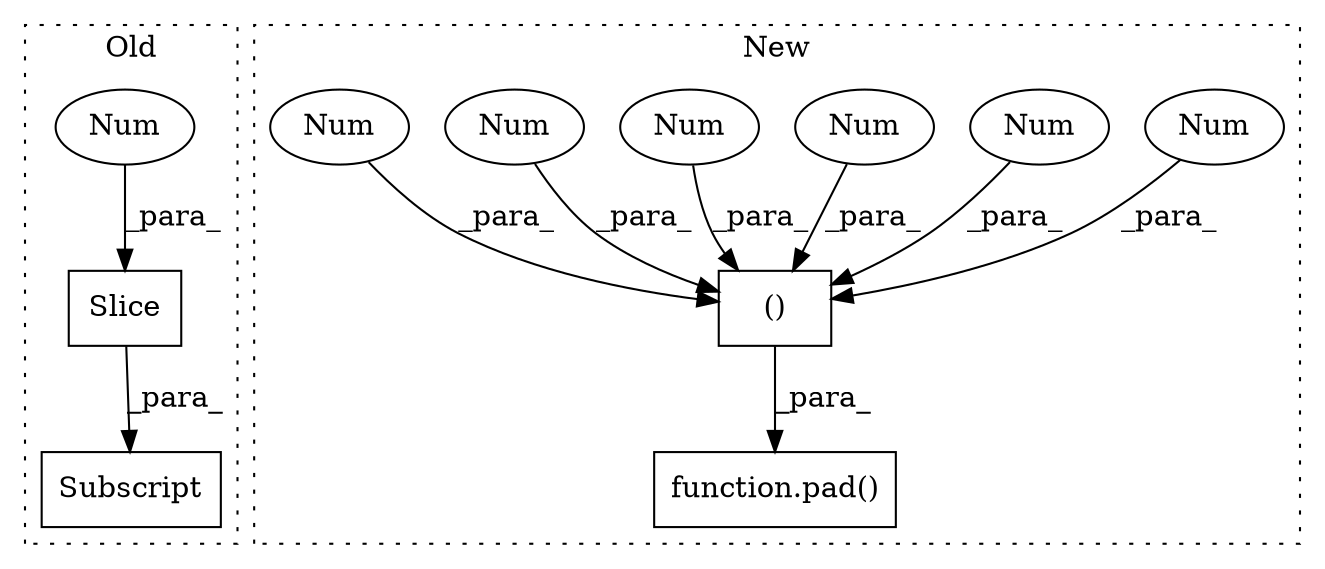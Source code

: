 digraph G {
subgraph cluster0 {
1 [label="Slice" a="80" s="1745" l="2" shape="box"];
4 [label="Subscript" a="63" s="1728,0" l="20,0" shape="box"];
11 [label="Num" a="76" s="1745" l="1" shape="ellipse"];
label = "Old";
style="dotted";
}
subgraph cluster1 {
2 [label="function.pad()" a="75" s="1501,1526" l="4,1" shape="box"];
3 [label="()" a="54" s="1510" l="15" shape="box"];
5 [label="Num" a="76" s="1512" l="1" shape="ellipse"];
6 [label="Num" a="76" s="1515" l="1" shape="ellipse"];
7 [label="Num" a="76" s="1521" l="1" shape="ellipse"];
8 [label="Num" a="76" s="1509" l="1" shape="ellipse"];
9 [label="Num" a="76" s="1524" l="1" shape="ellipse"];
10 [label="Num" a="76" s="1518" l="1" shape="ellipse"];
label = "New";
style="dotted";
}
1 -> 4 [label="_para_"];
3 -> 2 [label="_para_"];
5 -> 3 [label="_para_"];
6 -> 3 [label="_para_"];
7 -> 3 [label="_para_"];
8 -> 3 [label="_para_"];
9 -> 3 [label="_para_"];
10 -> 3 [label="_para_"];
11 -> 1 [label="_para_"];
}